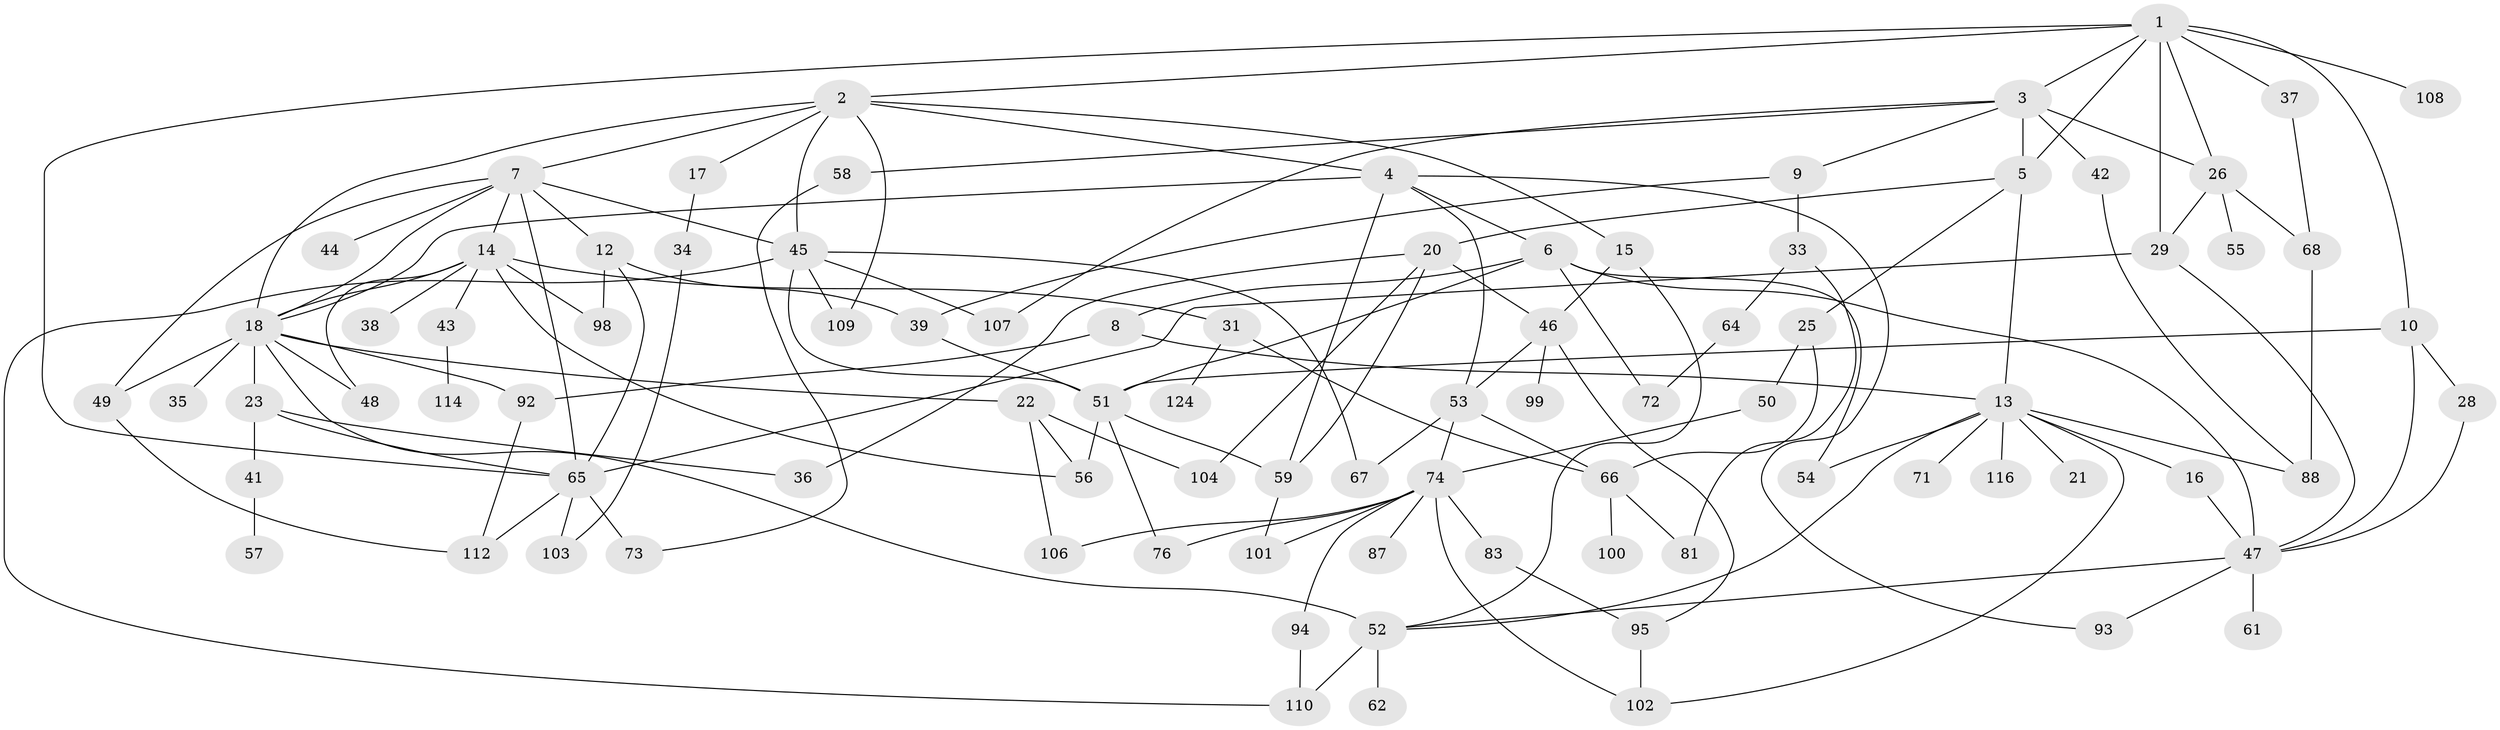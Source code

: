 // original degree distribution, {8: 0.03937007874015748, 7: 0.023622047244094488, 6: 0.031496062992125984, 2: 0.3779527559055118, 3: 0.2125984251968504, 4: 0.07874015748031496, 5: 0.07874015748031496, 1: 0.15748031496062992}
// Generated by graph-tools (version 1.1) at 2025/17/03/04/25 18:17:06]
// undirected, 88 vertices, 147 edges
graph export_dot {
graph [start="1"]
  node [color=gray90,style=filled];
  1 [super="+85"];
  2;
  3;
  4;
  5 [super="+11"];
  6;
  7;
  8;
  9 [super="+120"];
  10;
  12;
  13 [super="+30+40"];
  14;
  15 [super="+80"];
  16;
  17;
  18 [super="+19+24"];
  20;
  21;
  22;
  23 [super="+122"];
  25 [super="+27"];
  26;
  28 [super="+32"];
  29 [super="+96"];
  31;
  33 [super="+115"];
  34;
  35;
  36;
  37;
  38;
  39 [super="+75"];
  41;
  42;
  43;
  44 [super="+69"];
  45 [super="+60"];
  46 [super="+89"];
  47;
  48;
  49;
  50;
  51 [super="+70"];
  52 [super="+63+113+119+121"];
  53;
  54;
  55;
  56;
  57;
  58;
  59 [super="+90"];
  61;
  62;
  64;
  65 [super="+97"];
  66 [super="+78"];
  67 [super="+77"];
  68 [super="+79"];
  71;
  72;
  73;
  74 [super="+82"];
  76 [super="+91"];
  81;
  83;
  87;
  88;
  92 [super="+111"];
  93;
  94;
  95 [super="+105+123"];
  98;
  99;
  100;
  101;
  102;
  103;
  104;
  106;
  107;
  108;
  109;
  110;
  112;
  114;
  116;
  124;
  1 -- 2;
  1 -- 3;
  1 -- 10;
  1 -- 26;
  1 -- 29;
  1 -- 37;
  1 -- 65;
  1 -- 108;
  1 -- 5;
  2 -- 4;
  2 -- 7;
  2 -- 15;
  2 -- 17;
  2 -- 109;
  2 -- 45;
  2 -- 18;
  3 -- 5;
  3 -- 9;
  3 -- 42;
  3 -- 58;
  3 -- 107;
  3 -- 26;
  4 -- 6;
  4 -- 18;
  4 -- 53;
  4 -- 59;
  4 -- 93;
  5 -- 20;
  5 -- 25;
  5 -- 13;
  6 -- 8;
  6 -- 47;
  6 -- 54;
  6 -- 72;
  6 -- 51;
  7 -- 12;
  7 -- 14;
  7 -- 44;
  7 -- 45;
  7 -- 49;
  7 -- 18;
  7 -- 65;
  8 -- 13;
  8 -- 92;
  9 -- 33;
  9 -- 39;
  10 -- 28;
  10 -- 51;
  10 -- 47;
  12 -- 65;
  12 -- 98;
  12 -- 39;
  13 -- 16;
  13 -- 21;
  13 -- 71;
  13 -- 116;
  13 -- 52;
  13 -- 54;
  13 -- 88;
  13 -- 102;
  14 -- 31;
  14 -- 38;
  14 -- 43;
  14 -- 98;
  14 -- 56;
  14 -- 48;
  14 -- 18;
  15 -- 52;
  15 -- 46;
  16 -- 47;
  17 -- 34;
  18 -- 22;
  18 -- 23;
  18 -- 35;
  18 -- 48;
  18 -- 49;
  18 -- 52;
  18 -- 92;
  20 -- 36;
  20 -- 46;
  20 -- 104;
  20 -- 59;
  22 -- 106;
  22 -- 104;
  22 -- 56;
  23 -- 41;
  23 -- 65;
  23 -- 36;
  25 -- 50;
  25 -- 66;
  26 -- 55;
  26 -- 29;
  26 -- 68;
  28 -- 47;
  29 -- 65;
  29 -- 47;
  31 -- 124;
  31 -- 66;
  33 -- 64;
  33 -- 81;
  34 -- 103;
  37 -- 68;
  39 -- 51;
  41 -- 57;
  42 -- 88;
  43 -- 114;
  45 -- 67;
  45 -- 107;
  45 -- 109;
  45 -- 51;
  45 -- 110;
  46 -- 53;
  46 -- 99;
  46 -- 95;
  47 -- 61;
  47 -- 93;
  47 -- 52;
  49 -- 112;
  50 -- 74;
  51 -- 56;
  51 -- 76;
  51 -- 59;
  52 -- 62;
  52 -- 110;
  53 -- 66;
  53 -- 67;
  53 -- 74;
  58 -- 73;
  59 -- 101;
  64 -- 72;
  65 -- 112;
  65 -- 103;
  65 -- 73;
  66 -- 81;
  66 -- 100;
  68 -- 88;
  74 -- 87;
  74 -- 102;
  74 -- 83;
  74 -- 106;
  74 -- 101;
  74 -- 76;
  74 -- 94;
  83 -- 95;
  92 -- 112;
  94 -- 110;
  95 -- 102;
}
